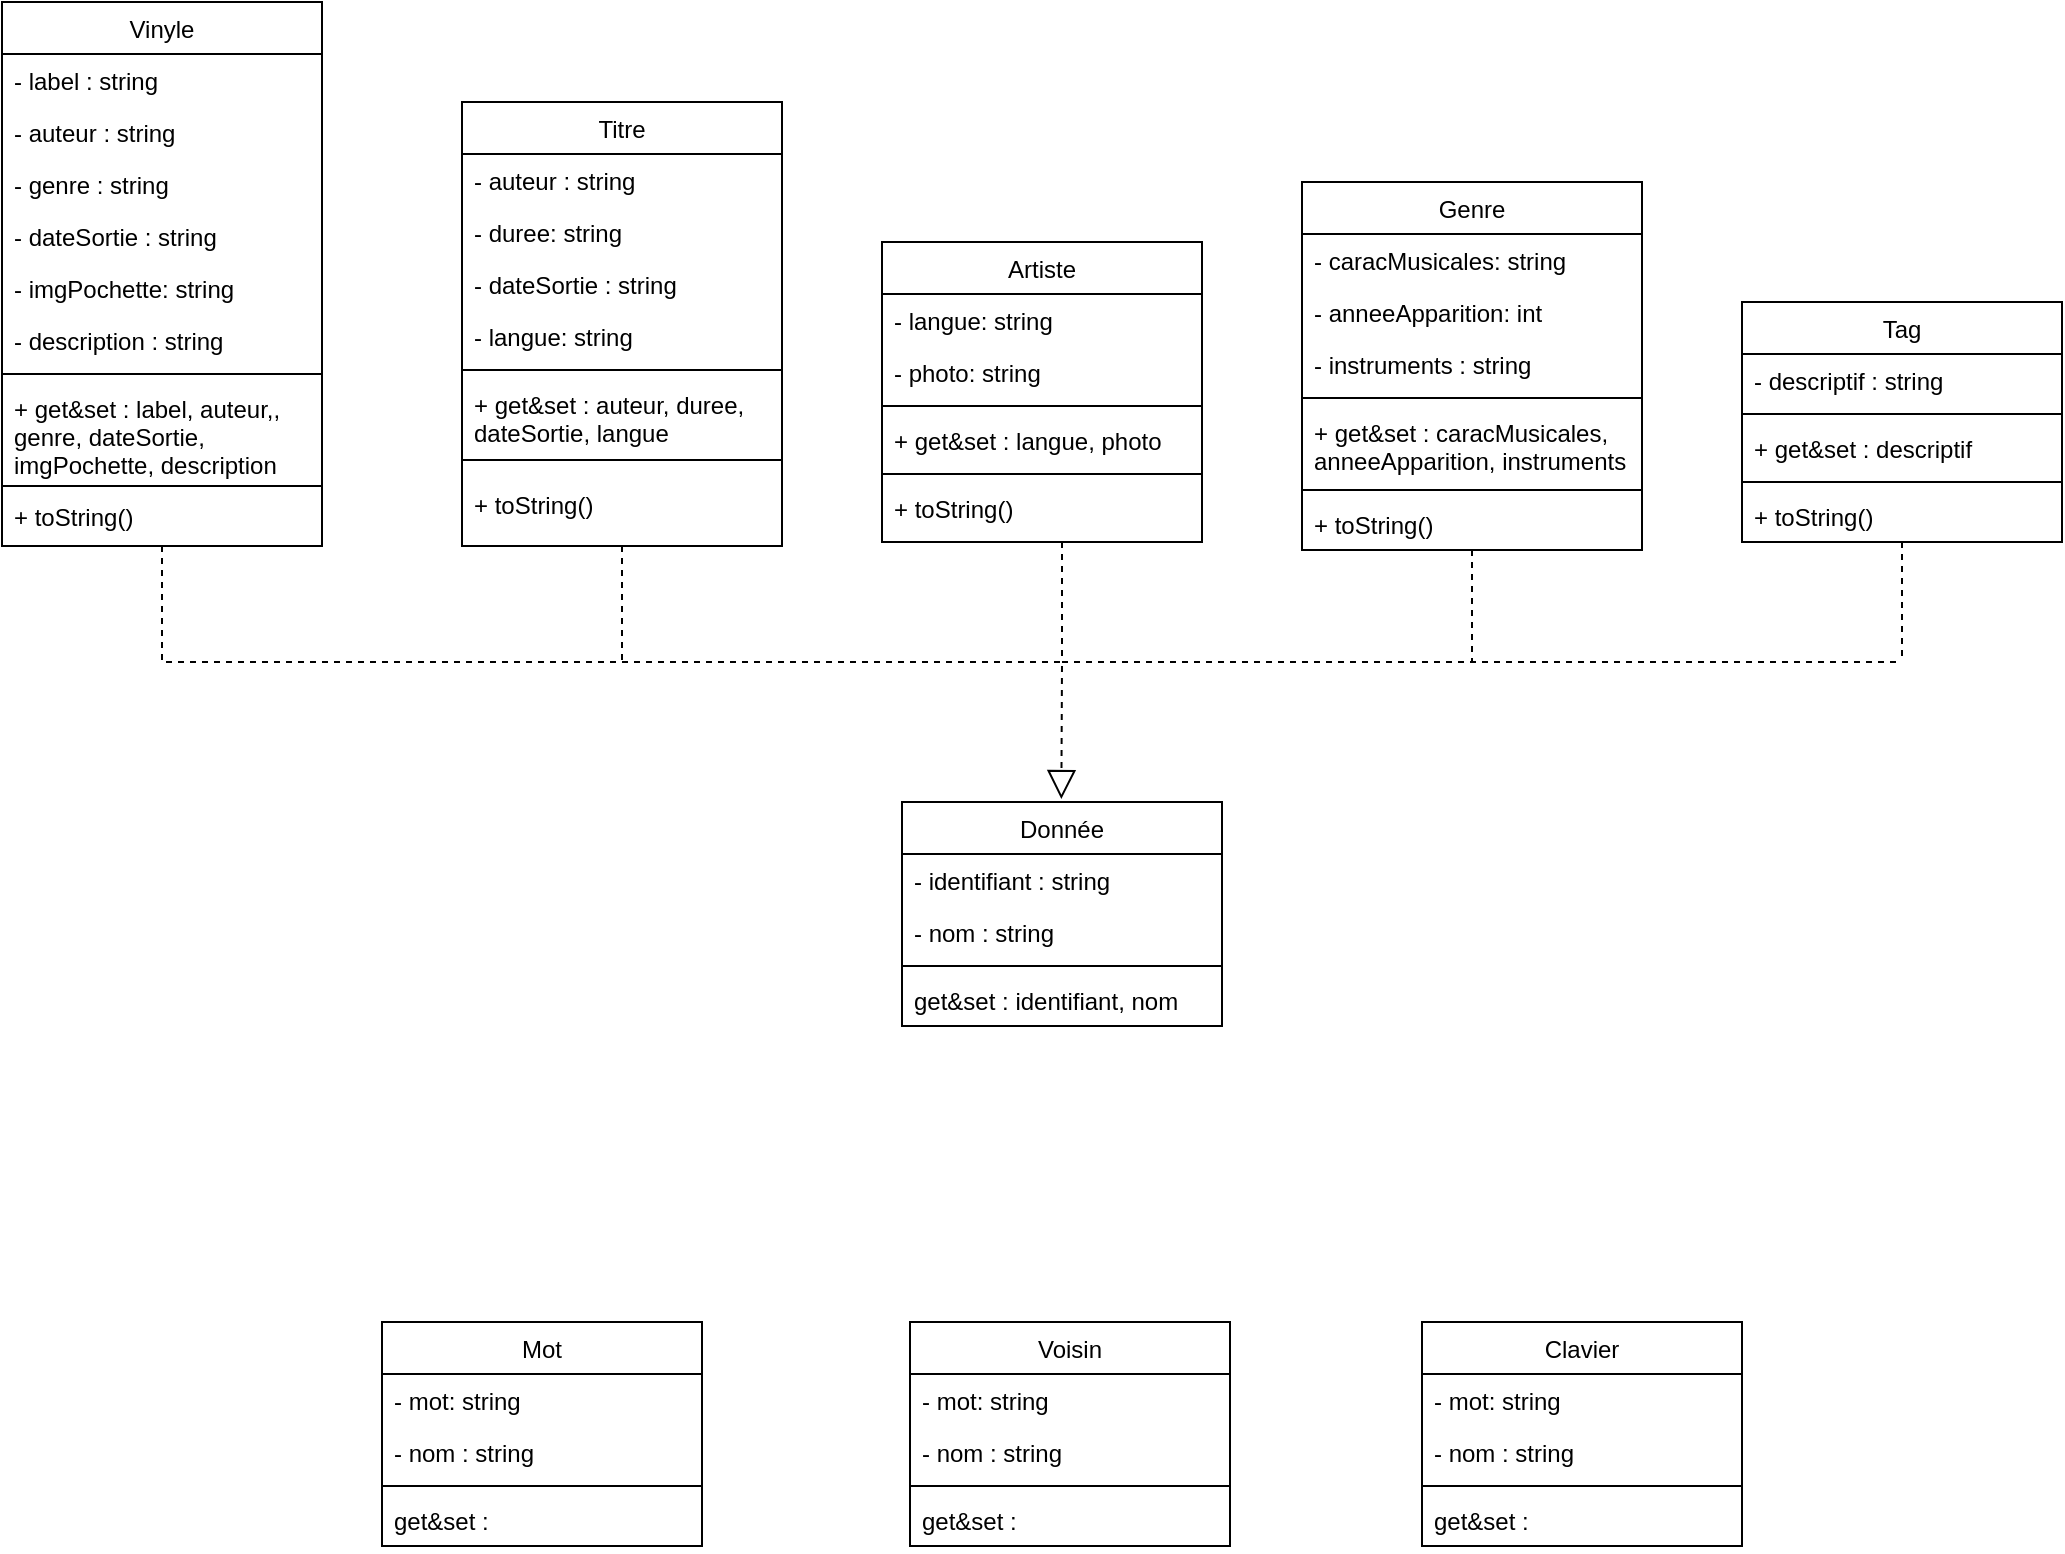 <mxfile version="22.1.0" type="onedrive">
  <diagram id="C5RBs43oDa-KdzZeNtuy" name="Page-1">
    <mxGraphModel grid="1" page="1" gridSize="10" guides="1" tooltips="1" connect="1" arrows="1" fold="1" pageScale="1" pageWidth="827" pageHeight="1169" math="0" shadow="0">
      <root>
        <mxCell id="WIyWlLk6GJQsqaUBKTNV-0" />
        <mxCell id="WIyWlLk6GJQsqaUBKTNV-1" parent="WIyWlLk6GJQsqaUBKTNV-0" />
        <mxCell id="zkfFHV4jXpPFQw0GAbJ--6" value="Vinyle" style="swimlane;fontStyle=0;align=center;verticalAlign=top;childLayout=stackLayout;horizontal=1;startSize=26;horizontalStack=0;resizeParent=1;resizeLast=0;collapsible=1;marginBottom=0;rounded=0;shadow=0;strokeWidth=1;" vertex="1" parent="WIyWlLk6GJQsqaUBKTNV-1">
          <mxGeometry x="70" y="130" width="160" height="272" as="geometry">
            <mxRectangle x="130" y="380" width="160" height="26" as="alternateBounds" />
          </mxGeometry>
        </mxCell>
        <mxCell id="zkfFHV4jXpPFQw0GAbJ--7" value="- label : string" style="text;align=left;verticalAlign=top;spacingLeft=4;spacingRight=4;overflow=hidden;rotatable=0;points=[[0,0.5],[1,0.5]];portConstraint=eastwest;" vertex="1" parent="zkfFHV4jXpPFQw0GAbJ--6">
          <mxGeometry y="26" width="160" height="26" as="geometry" />
        </mxCell>
        <mxCell id="zkfFHV4jXpPFQw0GAbJ--8" value="- auteur : string" style="text;align=left;verticalAlign=top;spacingLeft=4;spacingRight=4;overflow=hidden;rotatable=0;points=[[0,0.5],[1,0.5]];portConstraint=eastwest;rounded=0;shadow=0;html=0;" vertex="1" parent="zkfFHV4jXpPFQw0GAbJ--6">
          <mxGeometry y="52" width="160" height="26" as="geometry" />
        </mxCell>
        <mxCell id="cnnFB8F8di17aeI4uUAB-0" value="- genre : string" style="text;align=left;verticalAlign=top;spacingLeft=4;spacingRight=4;overflow=hidden;rotatable=0;points=[[0,0.5],[1,0.5]];portConstraint=eastwest;rounded=0;shadow=0;html=0;" vertex="1" parent="zkfFHV4jXpPFQw0GAbJ--6">
          <mxGeometry y="78" width="160" height="26" as="geometry" />
        </mxCell>
        <mxCell id="cnnFB8F8di17aeI4uUAB-1" value="- dateSortie : string" style="text;align=left;verticalAlign=top;spacingLeft=4;spacingRight=4;overflow=hidden;rotatable=0;points=[[0,0.5],[1,0.5]];portConstraint=eastwest;rounded=0;shadow=0;html=0;" vertex="1" parent="zkfFHV4jXpPFQw0GAbJ--6">
          <mxGeometry y="104" width="160" height="26" as="geometry" />
        </mxCell>
        <mxCell id="cnnFB8F8di17aeI4uUAB-2" value="- imgPochette: string" style="text;align=left;verticalAlign=top;spacingLeft=4;spacingRight=4;overflow=hidden;rotatable=0;points=[[0,0.5],[1,0.5]];portConstraint=eastwest;rounded=0;shadow=0;html=0;" vertex="1" parent="zkfFHV4jXpPFQw0GAbJ--6">
          <mxGeometry y="130" width="160" height="26" as="geometry" />
        </mxCell>
        <mxCell id="cnnFB8F8di17aeI4uUAB-3" value="- description : string" style="text;align=left;verticalAlign=top;spacingLeft=4;spacingRight=4;overflow=hidden;rotatable=0;points=[[0,0.5],[1,0.5]];portConstraint=eastwest;rounded=0;shadow=0;html=0;" vertex="1" parent="zkfFHV4jXpPFQw0GAbJ--6">
          <mxGeometry y="156" width="160" height="26" as="geometry" />
        </mxCell>
        <mxCell id="zkfFHV4jXpPFQw0GAbJ--9" value="" style="line;html=1;strokeWidth=1;align=left;verticalAlign=middle;spacingTop=-1;spacingLeft=3;spacingRight=3;rotatable=0;labelPosition=right;points=[];portConstraint=eastwest;" vertex="1" parent="zkfFHV4jXpPFQw0GAbJ--6">
          <mxGeometry y="182" width="160" height="8" as="geometry" />
        </mxCell>
        <mxCell id="cnnFB8F8di17aeI4uUAB-22" value="+ get&amp;set : label, auteur,,&#xa;genre, dateSortie,&#xa;imgPochette, description&#xa;" style="text;align=left;verticalAlign=top;spacingLeft=4;spacingRight=4;overflow=hidden;rotatable=0;points=[[0,0.5],[1,0.5]];portConstraint=eastwest;" vertex="1" parent="zkfFHV4jXpPFQw0GAbJ--6">
          <mxGeometry y="190" width="160" height="50" as="geometry" />
        </mxCell>
        <mxCell id="cnnFB8F8di17aeI4uUAB-23" value="" style="line;html=1;strokeWidth=1;align=left;verticalAlign=middle;spacingTop=-1;spacingLeft=3;spacingRight=3;rotatable=0;labelPosition=right;points=[];portConstraint=eastwest;" vertex="1" parent="zkfFHV4jXpPFQw0GAbJ--6">
          <mxGeometry y="240" width="160" height="4" as="geometry" />
        </mxCell>
        <mxCell id="zkfFHV4jXpPFQw0GAbJ--11" value="+ toString()" style="text;align=left;verticalAlign=top;spacingLeft=4;spacingRight=4;overflow=hidden;rotatable=0;points=[[0,0.5],[1,0.5]];portConstraint=eastwest;" vertex="1" parent="zkfFHV4jXpPFQw0GAbJ--6">
          <mxGeometry y="244" width="160" height="18" as="geometry" />
        </mxCell>
        <mxCell id="zkfFHV4jXpPFQw0GAbJ--0" value="Donnée" style="swimlane;fontStyle=0;align=center;verticalAlign=top;childLayout=stackLayout;horizontal=1;startSize=26;horizontalStack=0;resizeParent=1;resizeLast=0;collapsible=1;marginBottom=0;rounded=0;shadow=0;strokeWidth=1;" vertex="1" parent="WIyWlLk6GJQsqaUBKTNV-1">
          <mxGeometry x="520" y="530" width="160" height="112" as="geometry">
            <mxRectangle x="230" y="140" width="160" height="26" as="alternateBounds" />
          </mxGeometry>
        </mxCell>
        <mxCell id="zkfFHV4jXpPFQw0GAbJ--1" value="- identifiant : string" style="text;align=left;verticalAlign=top;spacingLeft=4;spacingRight=4;overflow=hidden;rotatable=0;points=[[0,0.5],[1,0.5]];portConstraint=eastwest;" vertex="1" parent="zkfFHV4jXpPFQw0GAbJ--0">
          <mxGeometry y="26" width="160" height="26" as="geometry" />
        </mxCell>
        <mxCell id="zkfFHV4jXpPFQw0GAbJ--2" value="- nom : string" style="text;align=left;verticalAlign=top;spacingLeft=4;spacingRight=4;overflow=hidden;rotatable=0;points=[[0,0.5],[1,0.5]];portConstraint=eastwest;rounded=0;shadow=0;html=0;" vertex="1" parent="zkfFHV4jXpPFQw0GAbJ--0">
          <mxGeometry y="52" width="160" height="26" as="geometry" />
        </mxCell>
        <mxCell id="zkfFHV4jXpPFQw0GAbJ--4" value="" style="line;html=1;strokeWidth=1;align=left;verticalAlign=middle;spacingTop=-1;spacingLeft=3;spacingRight=3;rotatable=0;labelPosition=right;points=[];portConstraint=eastwest;" vertex="1" parent="zkfFHV4jXpPFQw0GAbJ--0">
          <mxGeometry y="78" width="160" height="8" as="geometry" />
        </mxCell>
        <mxCell id="zkfFHV4jXpPFQw0GAbJ--5" value="get&amp;set : identifiant, nom" style="text;align=left;verticalAlign=top;spacingLeft=4;spacingRight=4;overflow=hidden;rotatable=0;points=[[0,0.5],[1,0.5]];portConstraint=eastwest;" vertex="1" parent="zkfFHV4jXpPFQw0GAbJ--0">
          <mxGeometry y="86" width="160" height="26" as="geometry" />
        </mxCell>
        <mxCell id="25tShXXz-MUJsprKmeFu-2" value="" style="endArrow=block;dashed=1;endFill=0;endSize=12;html=1;rounded=0;exitX=0.5;exitY=1;exitDx=0;exitDy=0;entryX=0.498;entryY=-0.013;entryDx=0;entryDy=0;entryPerimeter=0;" edge="1" parent="WIyWlLk6GJQsqaUBKTNV-1" source="zkfFHV4jXpPFQw0GAbJ--6" target="zkfFHV4jXpPFQw0GAbJ--0">
          <mxGeometry width="160" relative="1" as="geometry">
            <mxPoint x="140" y="400" as="sourcePoint" />
            <mxPoint x="600" y="510" as="targetPoint" />
            <Array as="points">
              <mxPoint x="150" y="460" />
              <mxPoint x="600" y="460" />
            </Array>
          </mxGeometry>
        </mxCell>
        <mxCell id="cnnFB8F8di17aeI4uUAB-95" value="Titre" style="swimlane;fontStyle=0;align=center;verticalAlign=top;childLayout=stackLayout;horizontal=1;startSize=26;horizontalStack=0;resizeParent=1;resizeLast=0;collapsible=1;marginBottom=0;rounded=0;shadow=0;strokeWidth=1;" vertex="1" parent="WIyWlLk6GJQsqaUBKTNV-1">
          <mxGeometry x="300" y="180" width="160" height="222" as="geometry">
            <mxRectangle x="130" y="380" width="160" height="26" as="alternateBounds" />
          </mxGeometry>
        </mxCell>
        <mxCell id="cnnFB8F8di17aeI4uUAB-97" value="- auteur : string" style="text;align=left;verticalAlign=top;spacingLeft=4;spacingRight=4;overflow=hidden;rotatable=0;points=[[0,0.5],[1,0.5]];portConstraint=eastwest;rounded=0;shadow=0;html=0;" vertex="1" parent="cnnFB8F8di17aeI4uUAB-95">
          <mxGeometry y="26" width="160" height="26" as="geometry" />
        </mxCell>
        <mxCell id="cnnFB8F8di17aeI4uUAB-100" value="- duree: string" style="text;align=left;verticalAlign=top;spacingLeft=4;spacingRight=4;overflow=hidden;rotatable=0;points=[[0,0.5],[1,0.5]];portConstraint=eastwest;rounded=0;shadow=0;html=0;" vertex="1" parent="cnnFB8F8di17aeI4uUAB-95">
          <mxGeometry y="52" width="160" height="26" as="geometry" />
        </mxCell>
        <mxCell id="cnnFB8F8di17aeI4uUAB-99" value="- dateSortie : string" style="text;align=left;verticalAlign=top;spacingLeft=4;spacingRight=4;overflow=hidden;rotatable=0;points=[[0,0.5],[1,0.5]];portConstraint=eastwest;rounded=0;shadow=0;html=0;" vertex="1" parent="cnnFB8F8di17aeI4uUAB-95">
          <mxGeometry y="78" width="160" height="26" as="geometry" />
        </mxCell>
        <mxCell id="cnnFB8F8di17aeI4uUAB-101" value="- langue: string" style="text;align=left;verticalAlign=top;spacingLeft=4;spacingRight=4;overflow=hidden;rotatable=0;points=[[0,0.5],[1,0.5]];portConstraint=eastwest;rounded=0;shadow=0;html=0;" vertex="1" parent="cnnFB8F8di17aeI4uUAB-95">
          <mxGeometry y="104" width="160" height="26" as="geometry" />
        </mxCell>
        <mxCell id="cnnFB8F8di17aeI4uUAB-102" value="" style="line;html=1;strokeWidth=1;align=left;verticalAlign=middle;spacingTop=-1;spacingLeft=3;spacingRight=3;rotatable=0;labelPosition=right;points=[];portConstraint=eastwest;" vertex="1" parent="cnnFB8F8di17aeI4uUAB-95">
          <mxGeometry y="130" width="160" height="8" as="geometry" />
        </mxCell>
        <mxCell id="cnnFB8F8di17aeI4uUAB-103" value="+ get&amp;set : auteur, duree,&#xa;dateSortie, langue&#xa;" style="text;align=left;verticalAlign=top;spacingLeft=4;spacingRight=4;overflow=hidden;rotatable=0;points=[[0,0.5],[1,0.5]];portConstraint=eastwest;" vertex="1" parent="cnnFB8F8di17aeI4uUAB-95">
          <mxGeometry y="138" width="160" height="32" as="geometry" />
        </mxCell>
        <mxCell id="cnnFB8F8di17aeI4uUAB-104" value="" style="line;html=1;strokeWidth=1;align=left;verticalAlign=middle;spacingTop=-1;spacingLeft=3;spacingRight=3;rotatable=0;labelPosition=right;points=[];portConstraint=eastwest;" vertex="1" parent="cnnFB8F8di17aeI4uUAB-95">
          <mxGeometry y="170" width="160" height="18" as="geometry" />
        </mxCell>
        <mxCell id="cnnFB8F8di17aeI4uUAB-105" value="+ toString()" style="text;align=left;verticalAlign=top;spacingLeft=4;spacingRight=4;overflow=hidden;rotatable=0;points=[[0,0.5],[1,0.5]];portConstraint=eastwest;" vertex="1" parent="cnnFB8F8di17aeI4uUAB-95">
          <mxGeometry y="188" width="160" height="34" as="geometry" />
        </mxCell>
        <mxCell id="cnnFB8F8di17aeI4uUAB-107" value="" style="endArrow=none;dashed=1;html=1;rounded=0;exitX=0.5;exitY=1;exitDx=0;exitDy=0;" edge="1" parent="WIyWlLk6GJQsqaUBKTNV-1" source="cnnFB8F8di17aeI4uUAB-95">
          <mxGeometry width="50" height="50" relative="1" as="geometry">
            <mxPoint x="384" y="400" as="sourcePoint" />
            <mxPoint x="380" y="460" as="targetPoint" />
          </mxGeometry>
        </mxCell>
        <mxCell id="cnnFB8F8di17aeI4uUAB-120" value="Artiste" style="swimlane;fontStyle=0;align=center;verticalAlign=top;childLayout=stackLayout;horizontal=1;startSize=26;horizontalStack=0;resizeParent=1;resizeLast=0;collapsible=1;marginBottom=0;rounded=0;shadow=0;strokeWidth=1;" vertex="1" parent="WIyWlLk6GJQsqaUBKTNV-1">
          <mxGeometry x="510" y="250" width="160" height="150" as="geometry">
            <mxRectangle x="130" y="380" width="160" height="26" as="alternateBounds" />
          </mxGeometry>
        </mxCell>
        <mxCell id="cnnFB8F8di17aeI4uUAB-124" value="- langue: string" style="text;align=left;verticalAlign=top;spacingLeft=4;spacingRight=4;overflow=hidden;rotatable=0;points=[[0,0.5],[1,0.5]];portConstraint=eastwest;rounded=0;shadow=0;html=0;" vertex="1" parent="cnnFB8F8di17aeI4uUAB-120">
          <mxGeometry y="26" width="160" height="26" as="geometry" />
        </mxCell>
        <mxCell id="cnnFB8F8di17aeI4uUAB-125" value="- photo: string" style="text;align=left;verticalAlign=top;spacingLeft=4;spacingRight=4;overflow=hidden;rotatable=0;points=[[0,0.5],[1,0.5]];portConstraint=eastwest;rounded=0;shadow=0;html=0;" vertex="1" parent="cnnFB8F8di17aeI4uUAB-120">
          <mxGeometry y="52" width="160" height="26" as="geometry" />
        </mxCell>
        <mxCell id="cnnFB8F8di17aeI4uUAB-127" value="" style="line;html=1;strokeWidth=1;align=left;verticalAlign=middle;spacingTop=-1;spacingLeft=3;spacingRight=3;rotatable=0;labelPosition=right;points=[];portConstraint=eastwest;" vertex="1" parent="cnnFB8F8di17aeI4uUAB-120">
          <mxGeometry y="78" width="160" height="8" as="geometry" />
        </mxCell>
        <mxCell id="cnnFB8F8di17aeI4uUAB-128" value="+ get&amp;set : langue, photo" style="text;align=left;verticalAlign=top;spacingLeft=4;spacingRight=4;overflow=hidden;rotatable=0;points=[[0,0.5],[1,0.5]];portConstraint=eastwest;" vertex="1" parent="cnnFB8F8di17aeI4uUAB-120">
          <mxGeometry y="86" width="160" height="26" as="geometry" />
        </mxCell>
        <mxCell id="cnnFB8F8di17aeI4uUAB-129" value="" style="line;html=1;strokeWidth=1;align=left;verticalAlign=middle;spacingTop=-1;spacingLeft=3;spacingRight=3;rotatable=0;labelPosition=right;points=[];portConstraint=eastwest;" vertex="1" parent="cnnFB8F8di17aeI4uUAB-120">
          <mxGeometry y="112" width="160" height="8" as="geometry" />
        </mxCell>
        <mxCell id="cnnFB8F8di17aeI4uUAB-130" value="+ toString()" style="text;align=left;verticalAlign=top;spacingLeft=4;spacingRight=4;overflow=hidden;rotatable=0;points=[[0,0.5],[1,0.5]];portConstraint=eastwest;" vertex="1" parent="cnnFB8F8di17aeI4uUAB-120">
          <mxGeometry y="120" width="160" height="26" as="geometry" />
        </mxCell>
        <mxCell id="cnnFB8F8di17aeI4uUAB-132" value="Genre" style="swimlane;fontStyle=0;align=center;verticalAlign=top;childLayout=stackLayout;horizontal=1;startSize=26;horizontalStack=0;resizeParent=1;resizeLast=0;collapsible=1;marginBottom=0;rounded=0;shadow=0;strokeWidth=1;" vertex="1" parent="WIyWlLk6GJQsqaUBKTNV-1">
          <mxGeometry x="720" y="220" width="170" height="184" as="geometry">
            <mxRectangle x="130" y="380" width="160" height="26" as="alternateBounds" />
          </mxGeometry>
        </mxCell>
        <mxCell id="cnnFB8F8di17aeI4uUAB-133" value="- caracMusicales: string" style="text;align=left;verticalAlign=top;spacingLeft=4;spacingRight=4;overflow=hidden;rotatable=0;points=[[0,0.5],[1,0.5]];portConstraint=eastwest;" vertex="1" parent="cnnFB8F8di17aeI4uUAB-132">
          <mxGeometry y="26" width="170" height="26" as="geometry" />
        </mxCell>
        <mxCell id="cnnFB8F8di17aeI4uUAB-134" value="- anneeApparition: int" style="text;align=left;verticalAlign=top;spacingLeft=4;spacingRight=4;overflow=hidden;rotatable=0;points=[[0,0.5],[1,0.5]];portConstraint=eastwest;rounded=0;shadow=0;html=0;" vertex="1" parent="cnnFB8F8di17aeI4uUAB-132">
          <mxGeometry y="52" width="170" height="26" as="geometry" />
        </mxCell>
        <mxCell id="cnnFB8F8di17aeI4uUAB-135" value="- instruments : string" style="text;align=left;verticalAlign=top;spacingLeft=4;spacingRight=4;overflow=hidden;rotatable=0;points=[[0,0.5],[1,0.5]];portConstraint=eastwest;rounded=0;shadow=0;html=0;" vertex="1" parent="cnnFB8F8di17aeI4uUAB-132">
          <mxGeometry y="78" width="170" height="26" as="geometry" />
        </mxCell>
        <mxCell id="cnnFB8F8di17aeI4uUAB-139" value="" style="line;html=1;strokeWidth=1;align=left;verticalAlign=middle;spacingTop=-1;spacingLeft=3;spacingRight=3;rotatable=0;labelPosition=right;points=[];portConstraint=eastwest;" vertex="1" parent="cnnFB8F8di17aeI4uUAB-132">
          <mxGeometry y="104" width="170" height="8" as="geometry" />
        </mxCell>
        <mxCell id="cnnFB8F8di17aeI4uUAB-140" value="+ get&amp;set : caracMusicales,&#xa;anneeApparition, instruments&#xa;" style="text;align=left;verticalAlign=top;spacingLeft=4;spacingRight=4;overflow=hidden;rotatable=0;points=[[0,0.5],[1,0.5]];portConstraint=eastwest;" vertex="1" parent="cnnFB8F8di17aeI4uUAB-132">
          <mxGeometry y="112" width="170" height="38" as="geometry" />
        </mxCell>
        <mxCell id="cnnFB8F8di17aeI4uUAB-141" value="" style="line;html=1;strokeWidth=1;align=left;verticalAlign=middle;spacingTop=-1;spacingLeft=3;spacingRight=3;rotatable=0;labelPosition=right;points=[];portConstraint=eastwest;" vertex="1" parent="cnnFB8F8di17aeI4uUAB-132">
          <mxGeometry y="150" width="170" height="8" as="geometry" />
        </mxCell>
        <mxCell id="cnnFB8F8di17aeI4uUAB-142" value="+ toString()" style="text;align=left;verticalAlign=top;spacingLeft=4;spacingRight=4;overflow=hidden;rotatable=0;points=[[0,0.5],[1,0.5]];portConstraint=eastwest;" vertex="1" parent="cnnFB8F8di17aeI4uUAB-132">
          <mxGeometry y="158" width="170" height="26" as="geometry" />
        </mxCell>
        <mxCell id="cnnFB8F8di17aeI4uUAB-144" value="Tag" style="swimlane;fontStyle=0;align=center;verticalAlign=top;childLayout=stackLayout;horizontal=1;startSize=26;horizontalStack=0;resizeParent=1;resizeLast=0;collapsible=1;marginBottom=0;rounded=0;shadow=0;strokeWidth=1;" vertex="1" parent="WIyWlLk6GJQsqaUBKTNV-1">
          <mxGeometry x="940" y="280" width="160" height="120" as="geometry">
            <mxRectangle x="130" y="380" width="160" height="26" as="alternateBounds" />
          </mxGeometry>
        </mxCell>
        <mxCell id="cnnFB8F8di17aeI4uUAB-145" value="- descriptif : string" style="text;align=left;verticalAlign=top;spacingLeft=4;spacingRight=4;overflow=hidden;rotatable=0;points=[[0,0.5],[1,0.5]];portConstraint=eastwest;" vertex="1" parent="cnnFB8F8di17aeI4uUAB-144">
          <mxGeometry y="26" width="160" height="26" as="geometry" />
        </mxCell>
        <mxCell id="cnnFB8F8di17aeI4uUAB-151" value="" style="line;html=1;strokeWidth=1;align=left;verticalAlign=middle;spacingTop=-1;spacingLeft=3;spacingRight=3;rotatable=0;labelPosition=right;points=[];portConstraint=eastwest;" vertex="1" parent="cnnFB8F8di17aeI4uUAB-144">
          <mxGeometry y="52" width="160" height="8" as="geometry" />
        </mxCell>
        <mxCell id="cnnFB8F8di17aeI4uUAB-152" value="+ get&amp;set : descriptif" style="text;align=left;verticalAlign=top;spacingLeft=4;spacingRight=4;overflow=hidden;rotatable=0;points=[[0,0.5],[1,0.5]];portConstraint=eastwest;" vertex="1" parent="cnnFB8F8di17aeI4uUAB-144">
          <mxGeometry y="60" width="160" height="26" as="geometry" />
        </mxCell>
        <mxCell id="cnnFB8F8di17aeI4uUAB-153" value="" style="line;html=1;strokeWidth=1;align=left;verticalAlign=middle;spacingTop=-1;spacingLeft=3;spacingRight=3;rotatable=0;labelPosition=right;points=[];portConstraint=eastwest;" vertex="1" parent="cnnFB8F8di17aeI4uUAB-144">
          <mxGeometry y="86" width="160" height="8" as="geometry" />
        </mxCell>
        <mxCell id="cnnFB8F8di17aeI4uUAB-154" value="+ toString()" style="text;align=left;verticalAlign=top;spacingLeft=4;spacingRight=4;overflow=hidden;rotatable=0;points=[[0,0.5],[1,0.5]];portConstraint=eastwest;" vertex="1" parent="cnnFB8F8di17aeI4uUAB-144">
          <mxGeometry y="94" width="160" height="26" as="geometry" />
        </mxCell>
        <mxCell id="cnnFB8F8di17aeI4uUAB-157" value="" style="endArrow=none;dashed=1;html=1;rounded=0;" edge="1" parent="WIyWlLk6GJQsqaUBKTNV-1">
          <mxGeometry width="50" height="50" relative="1" as="geometry">
            <mxPoint x="600" y="400" as="sourcePoint" />
            <mxPoint x="600" y="460" as="targetPoint" />
          </mxGeometry>
        </mxCell>
        <mxCell id="cnnFB8F8di17aeI4uUAB-158" value="" style="endArrow=none;dashed=1;html=1;rounded=0;exitX=0.5;exitY=1;exitDx=0;exitDy=0;" edge="1" parent="WIyWlLk6GJQsqaUBKTNV-1" source="cnnFB8F8di17aeI4uUAB-132">
          <mxGeometry width="50" height="50" relative="1" as="geometry">
            <mxPoint x="799.71" y="400" as="sourcePoint" />
            <mxPoint x="805" y="460" as="targetPoint" />
          </mxGeometry>
        </mxCell>
        <mxCell id="cnnFB8F8di17aeI4uUAB-159" value="" style="endArrow=none;dashed=1;html=1;rounded=0;exitX=0.5;exitY=1;exitDx=0;exitDy=0;" edge="1" parent="WIyWlLk6GJQsqaUBKTNV-1" source="cnnFB8F8di17aeI4uUAB-144">
          <mxGeometry width="50" height="50" relative="1" as="geometry">
            <mxPoint x="1020" y="400" as="sourcePoint" />
            <mxPoint x="1020" y="460" as="targetPoint" />
          </mxGeometry>
        </mxCell>
        <mxCell id="cnnFB8F8di17aeI4uUAB-160" value="" style="endArrow=none;dashed=1;html=1;rounded=0;" edge="1" parent="WIyWlLk6GJQsqaUBKTNV-1">
          <mxGeometry width="50" height="50" relative="1" as="geometry">
            <mxPoint x="600" y="460" as="sourcePoint" />
            <mxPoint x="1020" y="460" as="targetPoint" />
          </mxGeometry>
        </mxCell>
        <mxCell id="cnnFB8F8di17aeI4uUAB-161" value="Mot" style="swimlane;fontStyle=0;align=center;verticalAlign=top;childLayout=stackLayout;horizontal=1;startSize=26;horizontalStack=0;resizeParent=1;resizeLast=0;collapsible=1;marginBottom=0;rounded=0;shadow=0;strokeWidth=1;" vertex="1" parent="WIyWlLk6GJQsqaUBKTNV-1">
          <mxGeometry x="260" y="790" width="160" height="112" as="geometry">
            <mxRectangle x="230" y="140" width="160" height="26" as="alternateBounds" />
          </mxGeometry>
        </mxCell>
        <mxCell id="cnnFB8F8di17aeI4uUAB-162" value="- mot: string" style="text;align=left;verticalAlign=top;spacingLeft=4;spacingRight=4;overflow=hidden;rotatable=0;points=[[0,0.5],[1,0.5]];portConstraint=eastwest;" vertex="1" parent="cnnFB8F8di17aeI4uUAB-161">
          <mxGeometry y="26" width="160" height="26" as="geometry" />
        </mxCell>
        <mxCell id="cnnFB8F8di17aeI4uUAB-163" value="- nom : string" style="text;align=left;verticalAlign=top;spacingLeft=4;spacingRight=4;overflow=hidden;rotatable=0;points=[[0,0.5],[1,0.5]];portConstraint=eastwest;rounded=0;shadow=0;html=0;" vertex="1" parent="cnnFB8F8di17aeI4uUAB-161">
          <mxGeometry y="52" width="160" height="26" as="geometry" />
        </mxCell>
        <mxCell id="cnnFB8F8di17aeI4uUAB-164" value="" style="line;html=1;strokeWidth=1;align=left;verticalAlign=middle;spacingTop=-1;spacingLeft=3;spacingRight=3;rotatable=0;labelPosition=right;points=[];portConstraint=eastwest;" vertex="1" parent="cnnFB8F8di17aeI4uUAB-161">
          <mxGeometry y="78" width="160" height="8" as="geometry" />
        </mxCell>
        <mxCell id="cnnFB8F8di17aeI4uUAB-165" value="get&amp;set :" style="text;align=left;verticalAlign=top;spacingLeft=4;spacingRight=4;overflow=hidden;rotatable=0;points=[[0,0.5],[1,0.5]];portConstraint=eastwest;" vertex="1" parent="cnnFB8F8di17aeI4uUAB-161">
          <mxGeometry y="86" width="160" height="26" as="geometry" />
        </mxCell>
        <mxCell id="cnnFB8F8di17aeI4uUAB-166" value="Voisin" style="swimlane;fontStyle=0;align=center;verticalAlign=top;childLayout=stackLayout;horizontal=1;startSize=26;horizontalStack=0;resizeParent=1;resizeLast=0;collapsible=1;marginBottom=0;rounded=0;shadow=0;strokeWidth=1;" vertex="1" parent="WIyWlLk6GJQsqaUBKTNV-1">
          <mxGeometry x="524" y="790" width="160" height="112" as="geometry">
            <mxRectangle x="230" y="140" width="160" height="26" as="alternateBounds" />
          </mxGeometry>
        </mxCell>
        <mxCell id="cnnFB8F8di17aeI4uUAB-167" value="- mot: string" style="text;align=left;verticalAlign=top;spacingLeft=4;spacingRight=4;overflow=hidden;rotatable=0;points=[[0,0.5],[1,0.5]];portConstraint=eastwest;" vertex="1" parent="cnnFB8F8di17aeI4uUAB-166">
          <mxGeometry y="26" width="160" height="26" as="geometry" />
        </mxCell>
        <mxCell id="cnnFB8F8di17aeI4uUAB-168" value="- nom : string" style="text;align=left;verticalAlign=top;spacingLeft=4;spacingRight=4;overflow=hidden;rotatable=0;points=[[0,0.5],[1,0.5]];portConstraint=eastwest;rounded=0;shadow=0;html=0;" vertex="1" parent="cnnFB8F8di17aeI4uUAB-166">
          <mxGeometry y="52" width="160" height="26" as="geometry" />
        </mxCell>
        <mxCell id="cnnFB8F8di17aeI4uUAB-169" value="" style="line;html=1;strokeWidth=1;align=left;verticalAlign=middle;spacingTop=-1;spacingLeft=3;spacingRight=3;rotatable=0;labelPosition=right;points=[];portConstraint=eastwest;" vertex="1" parent="cnnFB8F8di17aeI4uUAB-166">
          <mxGeometry y="78" width="160" height="8" as="geometry" />
        </mxCell>
        <mxCell id="cnnFB8F8di17aeI4uUAB-170" value="get&amp;set :" style="text;align=left;verticalAlign=top;spacingLeft=4;spacingRight=4;overflow=hidden;rotatable=0;points=[[0,0.5],[1,0.5]];portConstraint=eastwest;" vertex="1" parent="cnnFB8F8di17aeI4uUAB-166">
          <mxGeometry y="86" width="160" height="26" as="geometry" />
        </mxCell>
        <mxCell id="cnnFB8F8di17aeI4uUAB-176" value="Clavier" style="swimlane;fontStyle=0;align=center;verticalAlign=top;childLayout=stackLayout;horizontal=1;startSize=26;horizontalStack=0;resizeParent=1;resizeLast=0;collapsible=1;marginBottom=0;rounded=0;shadow=0;strokeWidth=1;" vertex="1" parent="WIyWlLk6GJQsqaUBKTNV-1">
          <mxGeometry x="780" y="790" width="160" height="112" as="geometry">
            <mxRectangle x="230" y="140" width="160" height="26" as="alternateBounds" />
          </mxGeometry>
        </mxCell>
        <mxCell id="cnnFB8F8di17aeI4uUAB-177" value="- mot: string" style="text;align=left;verticalAlign=top;spacingLeft=4;spacingRight=4;overflow=hidden;rotatable=0;points=[[0,0.5],[1,0.5]];portConstraint=eastwest;" vertex="1" parent="cnnFB8F8di17aeI4uUAB-176">
          <mxGeometry y="26" width="160" height="26" as="geometry" />
        </mxCell>
        <mxCell id="cnnFB8F8di17aeI4uUAB-178" value="- nom : string" style="text;align=left;verticalAlign=top;spacingLeft=4;spacingRight=4;overflow=hidden;rotatable=0;points=[[0,0.5],[1,0.5]];portConstraint=eastwest;rounded=0;shadow=0;html=0;" vertex="1" parent="cnnFB8F8di17aeI4uUAB-176">
          <mxGeometry y="52" width="160" height="26" as="geometry" />
        </mxCell>
        <mxCell id="cnnFB8F8di17aeI4uUAB-179" value="" style="line;html=1;strokeWidth=1;align=left;verticalAlign=middle;spacingTop=-1;spacingLeft=3;spacingRight=3;rotatable=0;labelPosition=right;points=[];portConstraint=eastwest;" vertex="1" parent="cnnFB8F8di17aeI4uUAB-176">
          <mxGeometry y="78" width="160" height="8" as="geometry" />
        </mxCell>
        <mxCell id="cnnFB8F8di17aeI4uUAB-180" value="get&amp;set :" style="text;align=left;verticalAlign=top;spacingLeft=4;spacingRight=4;overflow=hidden;rotatable=0;points=[[0,0.5],[1,0.5]];portConstraint=eastwest;" vertex="1" parent="cnnFB8F8di17aeI4uUAB-176">
          <mxGeometry y="86" width="160" height="26" as="geometry" />
        </mxCell>
      </root>
    </mxGraphModel>
  </diagram>
</mxfile>
